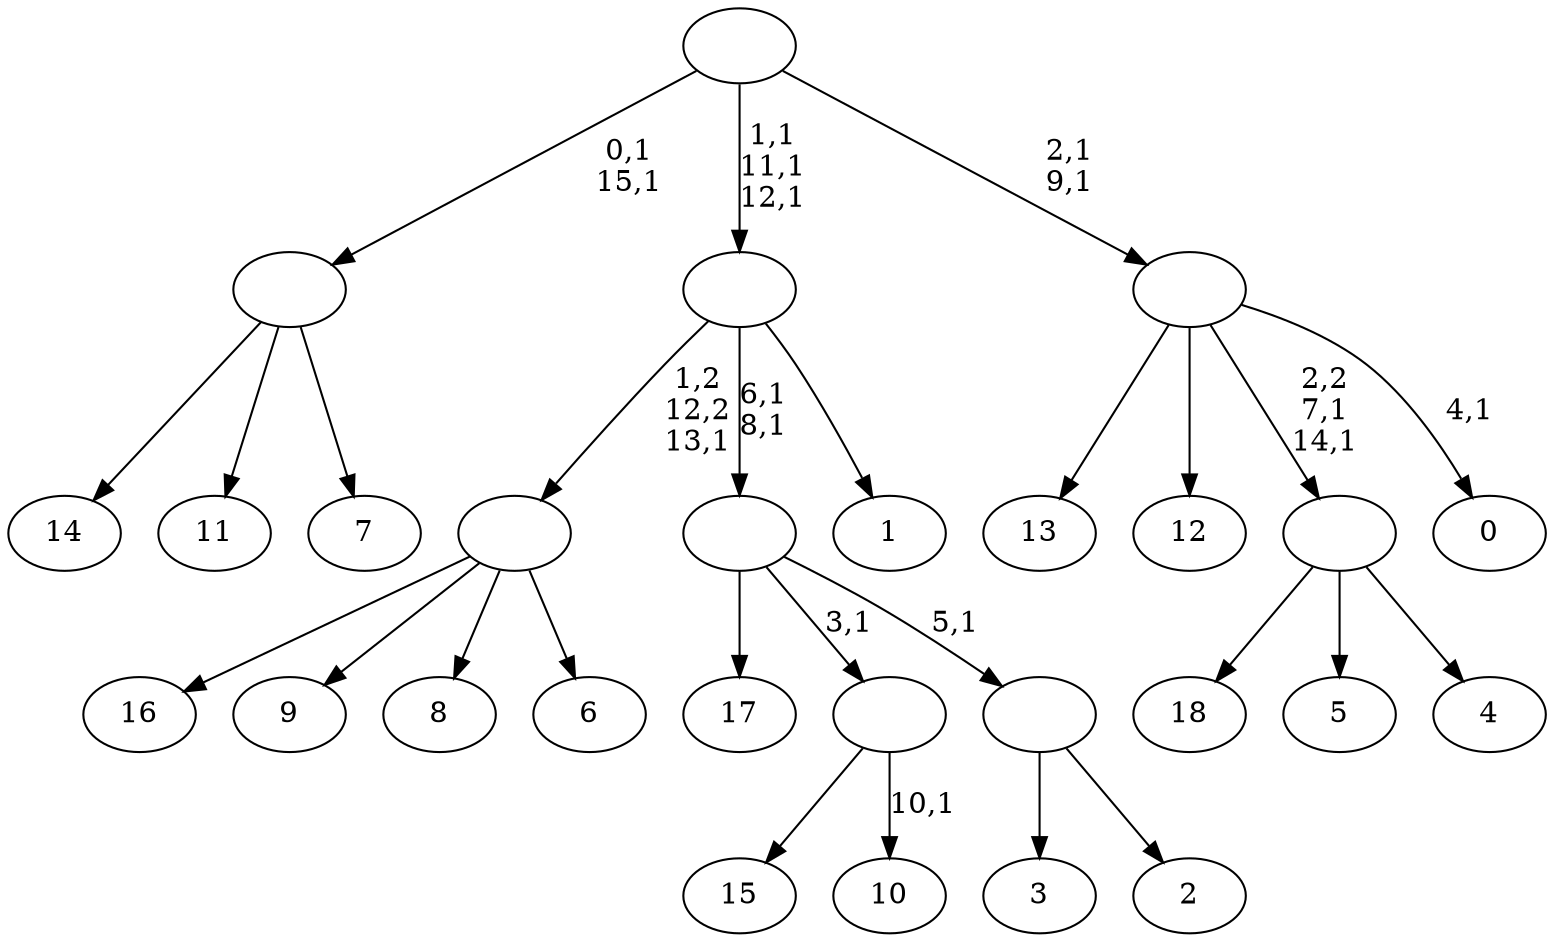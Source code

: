 digraph T {
	35 [label="18"]
	34 [label="17"]
	33 [label="16"]
	32 [label="15"]
	31 [label="14"]
	30 [label="13"]
	29 [label="12"]
	28 [label="11"]
	27 [label="10"]
	25 [label=""]
	24 [label="9"]
	23 [label="8"]
	22 [label="7"]
	21 [label=""]
	19 [label="6"]
	18 [label=""]
	17 [label="5"]
	16 [label="4"]
	15 [label=""]
	13 [label="3"]
	12 [label="2"]
	11 [label=""]
	10 [label=""]
	8 [label="1"]
	7 [label=""]
	4 [label="0"]
	2 [label=""]
	0 [label=""]
	25 -> 27 [label="10,1"]
	25 -> 32 [label=""]
	21 -> 31 [label=""]
	21 -> 28 [label=""]
	21 -> 22 [label=""]
	18 -> 33 [label=""]
	18 -> 24 [label=""]
	18 -> 23 [label=""]
	18 -> 19 [label=""]
	15 -> 35 [label=""]
	15 -> 17 [label=""]
	15 -> 16 [label=""]
	11 -> 13 [label=""]
	11 -> 12 [label=""]
	10 -> 34 [label=""]
	10 -> 25 [label="3,1"]
	10 -> 11 [label="5,1"]
	7 -> 10 [label="6,1\n8,1"]
	7 -> 18 [label="1,2\n12,2\n13,1"]
	7 -> 8 [label=""]
	2 -> 4 [label="4,1"]
	2 -> 15 [label="2,2\n7,1\n14,1"]
	2 -> 30 [label=""]
	2 -> 29 [label=""]
	0 -> 2 [label="2,1\n9,1"]
	0 -> 7 [label="1,1\n11,1\n12,1"]
	0 -> 21 [label="0,1\n15,1"]
}
